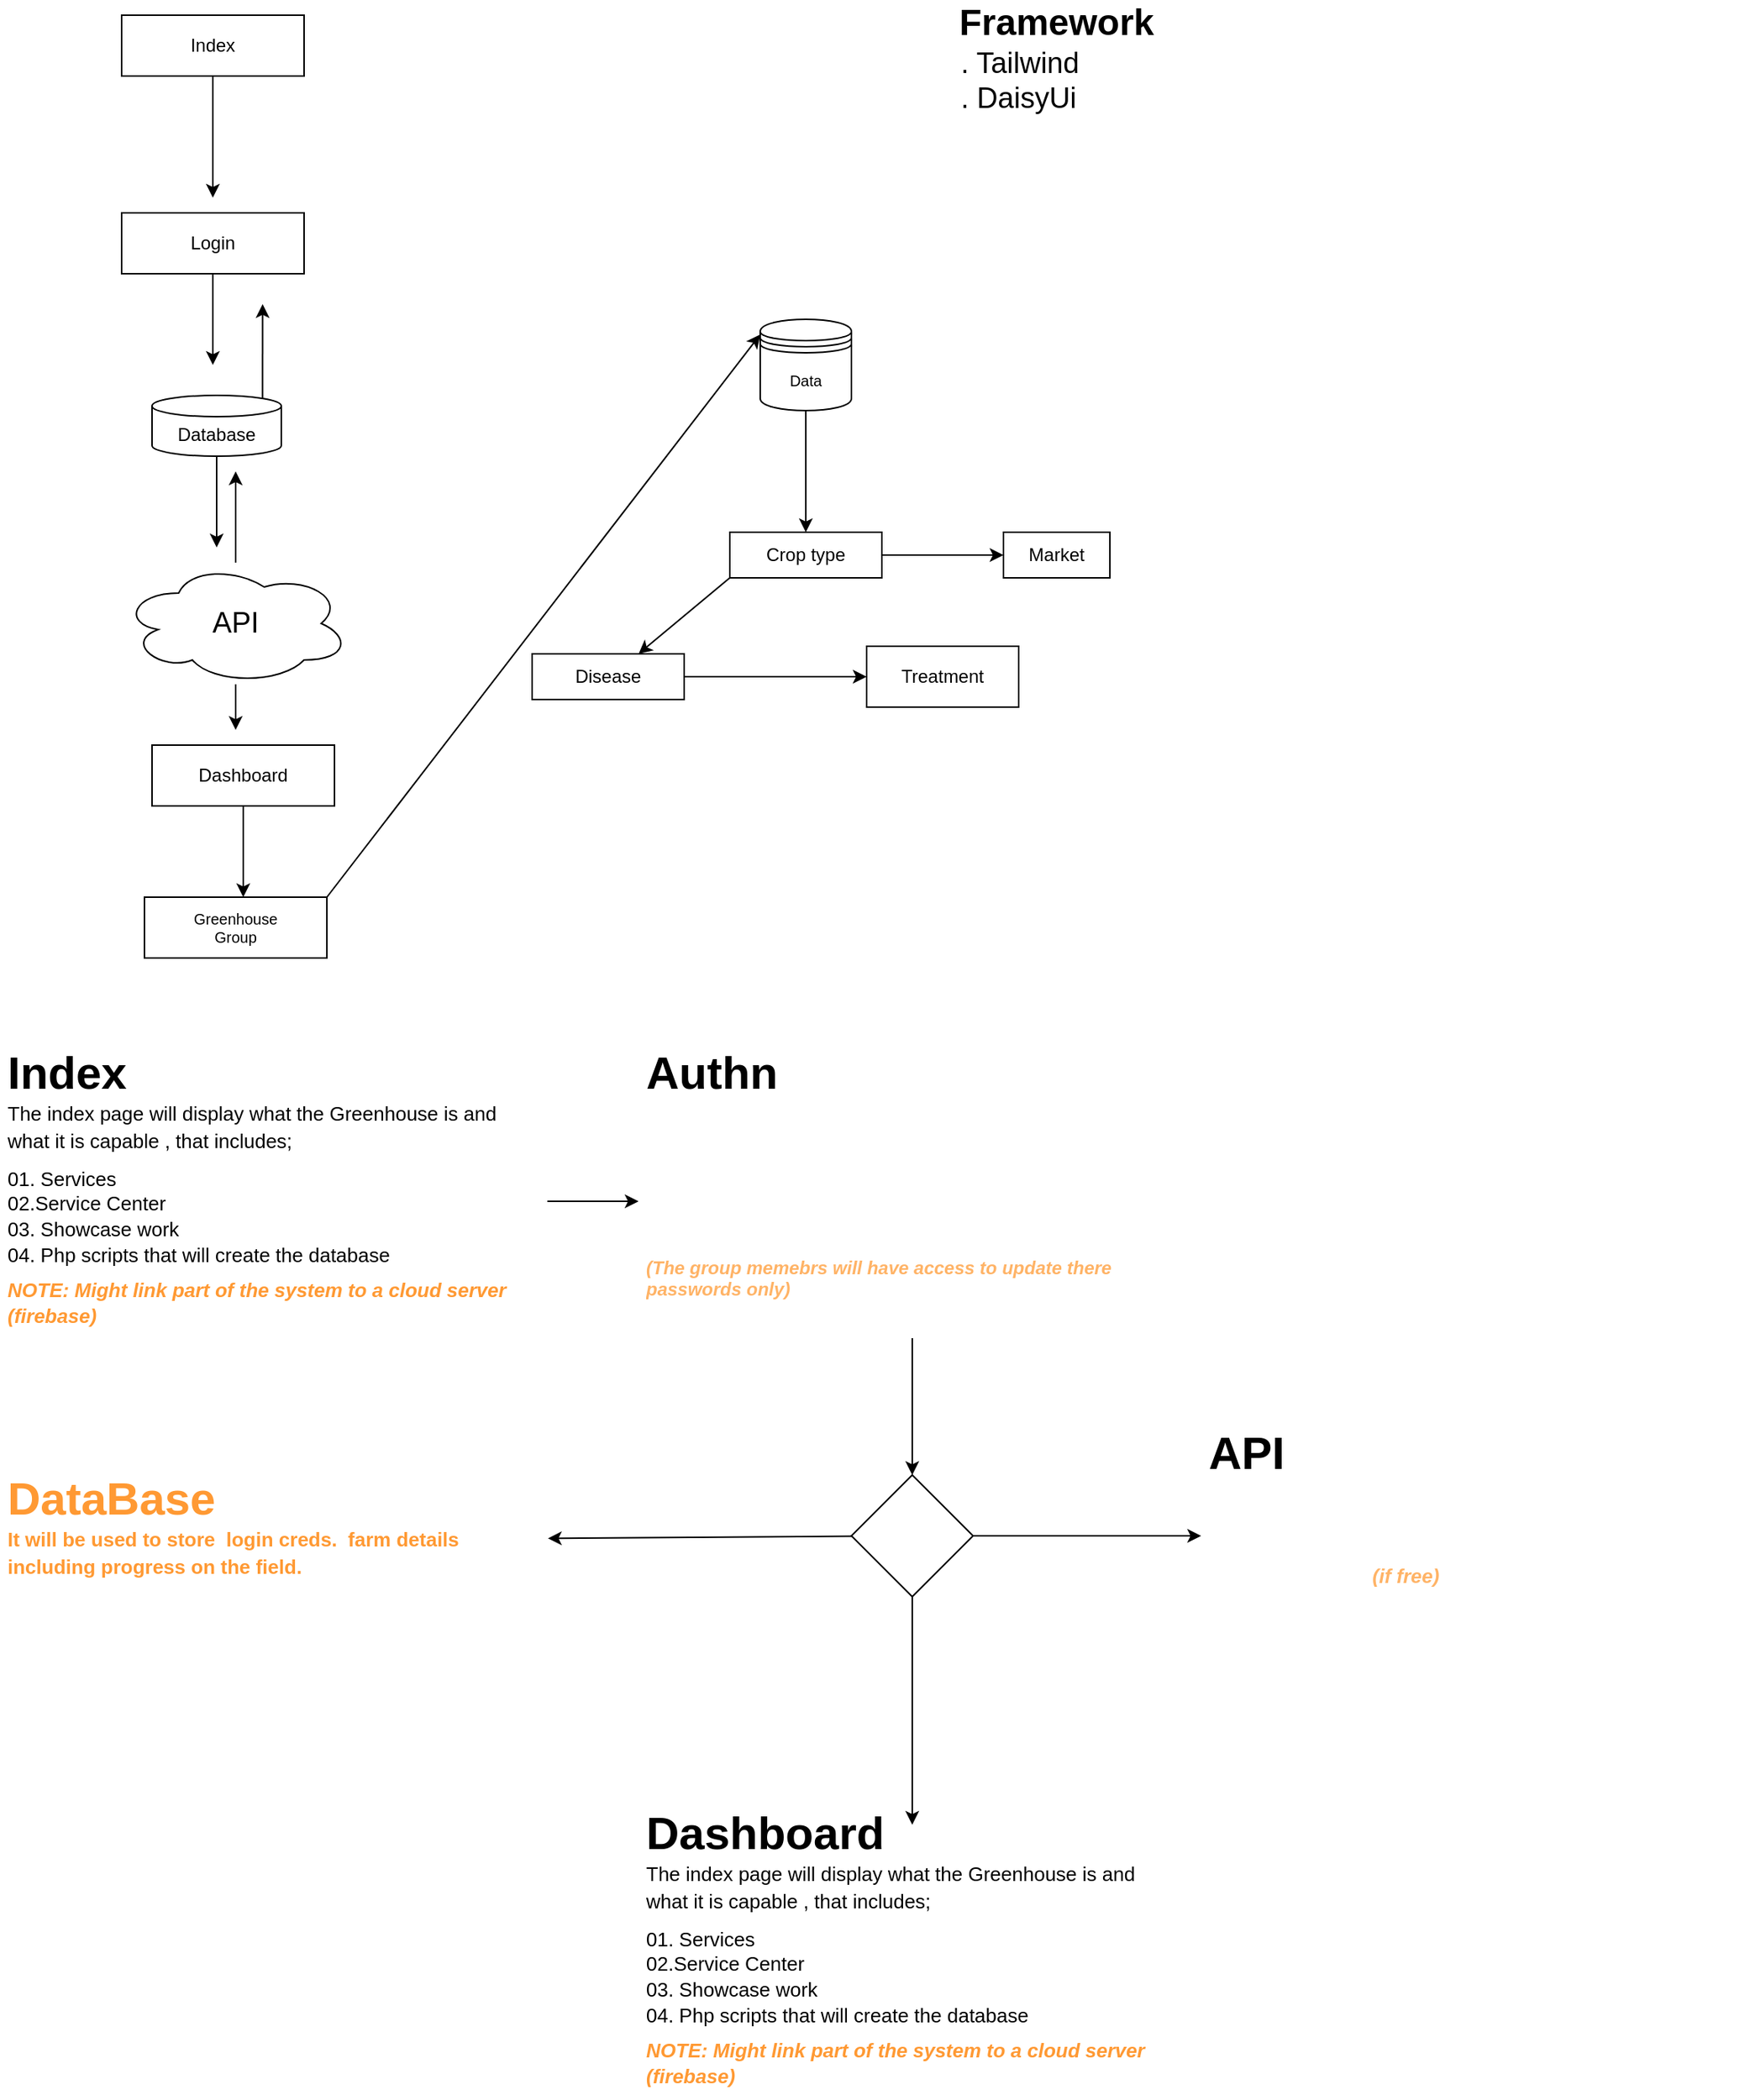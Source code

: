<mxfile>
    <diagram id="ClrrZSHuDguVVyM5EnFx" name="Page-1">
        <mxGraphModel dx="1247" dy="805" grid="1" gridSize="10" guides="1" tooltips="1" connect="1" arrows="1" fold="1" page="1" pageScale="1" pageWidth="850" pageHeight="1100" math="0" shadow="0">
            <root>
                <mxCell id="0"/>
                <mxCell id="1" parent="0"/>
                <mxCell id="42" value="&lt;p style=&quot;line-height: 70%;&quot;&gt;&lt;/p&gt;&lt;h1 style=&quot;line-height: 0%;&quot;&gt;&lt;span style=&quot;background-color: initial;&quot;&gt;&lt;font style=&quot;font-size: 30px;&quot;&gt;Index&lt;/font&gt;&lt;/span&gt;&lt;/h1&gt;&lt;h1 style=&quot;line-height: 140%; font-size: 13px;&quot;&gt;&lt;font style=&quot;font-size: 13px;&quot;&gt;&lt;span style=&quot;background-color: initial; font-weight: normal;&quot;&gt;The index page will display what the Greenhouse is and what it is capable , that includes;&lt;/span&gt;&lt;br&gt;&lt;/font&gt;&lt;/h1&gt;&lt;p style=&quot;line-height: 30%; font-size: 13px;&quot;&gt;&lt;font style=&quot;font-size: 13px;&quot;&gt;01. Services&amp;nbsp;&lt;/font&gt;&lt;/p&gt;&lt;p style=&quot;line-height: 30%; font-size: 13px;&quot;&gt;&lt;font style=&quot;font-size: 13px;&quot;&gt;02.Service Center&lt;/font&gt;&lt;/p&gt;&lt;p style=&quot;line-height: 30%; font-size: 13px;&quot;&gt;&lt;font style=&quot;font-size: 13px;&quot;&gt;03. Showcase work&lt;/font&gt;&lt;/p&gt;&lt;p style=&quot;line-height: 30%; font-size: 13px;&quot;&gt;&lt;font style=&quot;font-size: 13px;&quot;&gt;04. Php scripts that will create the database&lt;/font&gt;&lt;/p&gt;&lt;p style=&quot;line-height: 130%; font-size: 13px;&quot;&gt;&lt;font color=&quot;#ff9933&quot; style=&quot;font-size: 13px;&quot;&gt;&lt;i style=&quot;&quot;&gt;&lt;b&gt;NOTE: Might link part of the system to a cloud server (firebase)&lt;/b&gt;&lt;/i&gt;&lt;/font&gt;&lt;/p&gt;&lt;p&gt;&lt;/p&gt;" style="text;html=1;strokeColor=none;fillColor=none;spacing=5;spacingTop=-20;whiteSpace=wrap;overflow=hidden;rounded=0;" parent="1" vertex="1">
                    <mxGeometry x="30" y="720" width="360" height="180" as="geometry"/>
                </mxCell>
                <mxCell id="12" value="&lt;b&gt;&lt;font style=&quot;font-size: 24px;&quot;&gt;Framework&lt;/font&gt;&lt;/b&gt;" style="text;html=1;strokeColor=none;fillColor=none;align=center;verticalAlign=middle;whiteSpace=wrap;rounded=0;" parent="1" vertex="1">
                    <mxGeometry x="650" y="20" width="150" height="30" as="geometry"/>
                </mxCell>
                <mxCell id="14" value="&lt;font style=&quot;font-size: 19px;&quot;&gt;. Tailwind&lt;br&gt;. DaisyUi&lt;br&gt;&lt;br&gt;&lt;/font&gt;" style="text;html=1;strokeColor=none;fillColor=none;align=left;verticalAlign=middle;whiteSpace=wrap;rounded=0;" parent="1" vertex="1">
                    <mxGeometry x="660" y="70" width="150" height="30" as="geometry"/>
                </mxCell>
                <mxCell id="41" value="" style="group" parent="1" vertex="1" connectable="0">
                    <mxGeometry x="380" y="230" width="380" height="260" as="geometry"/>
                </mxCell>
                <mxCell id="30" value="Data" style="shape=datastore;whiteSpace=wrap;html=1;fontSize=10;" parent="41" vertex="1">
                    <mxGeometry x="150" width="60" height="60" as="geometry"/>
                </mxCell>
                <mxCell id="34" style="edgeStyle=none;html=1;exitX=0;exitY=1;exitDx=0;exitDy=0;fontSize=10;" parent="41" source="33" edge="1">
                    <mxGeometry relative="1" as="geometry">
                        <mxPoint x="70" y="220" as="targetPoint"/>
                    </mxGeometry>
                </mxCell>
                <mxCell id="33" value="Crop type" style="rounded=0;whiteSpace=wrap;html=1;" parent="41" vertex="1">
                    <mxGeometry x="130" y="140" width="100" height="30" as="geometry"/>
                </mxCell>
                <mxCell id="31" style="edgeStyle=none;html=1;fontSize=10;entryX=0.5;entryY=0;entryDx=0;entryDy=0;entryPerimeter=0;" parent="41" source="30" target="33" edge="1">
                    <mxGeometry relative="1" as="geometry">
                        <mxPoint x="455" y="-310" as="targetPoint"/>
                    </mxGeometry>
                </mxCell>
                <mxCell id="35" value="Disease" style="rounded=0;whiteSpace=wrap;html=1;" parent="41" vertex="1">
                    <mxGeometry y="220" width="100" height="30" as="geometry"/>
                </mxCell>
                <mxCell id="36" value="Treatment" style="whiteSpace=wrap;html=1;rounded=0;" parent="41" vertex="1">
                    <mxGeometry x="220" y="215" width="100" height="40" as="geometry"/>
                </mxCell>
                <mxCell id="37" value="" style="edgeStyle=none;html=1;fontSize=10;" parent="41" source="35" target="36" edge="1">
                    <mxGeometry relative="1" as="geometry"/>
                </mxCell>
                <mxCell id="38" value="Market" style="rounded=0;whiteSpace=wrap;html=1;" parent="41" vertex="1">
                    <mxGeometry x="310" y="140" width="70" height="30" as="geometry"/>
                </mxCell>
                <mxCell id="39" value="" style="edgeStyle=none;html=1;fontSize=10;" parent="41" source="33" target="38" edge="1">
                    <mxGeometry relative="1" as="geometry"/>
                </mxCell>
                <mxCell id="44" style="edgeStyle=none;html=1;entryX=0;entryY=0.5;entryDx=0;entryDy=0;fontSize=30;fontColor=#FF9933;" parent="1" source="42" target="43" edge="1">
                    <mxGeometry relative="1" as="geometry"/>
                </mxCell>
                <mxCell id="49" value="" style="edgeStyle=none;html=1;fontSize=30;fontColor=#FFB366;" parent="1" source="43" target="48" edge="1">
                    <mxGeometry relative="1" as="geometry"/>
                </mxCell>
                <mxCell id="43" value="&lt;p style=&quot;line-height: 70%;&quot;&gt;&lt;/p&gt;&lt;h1 style=&quot;line-height: 0%;&quot;&gt;&lt;span style=&quot;font-size: 30px;&quot;&gt;Authn&lt;/span&gt;&lt;/h1&gt;&lt;h1 style=&quot;line-height: 140%; font-size: 13px;&quot;&gt;&lt;font color=&quot;#ffffff&quot;&gt;The system can be use&amp;nbsp; by an individual or a group.&amp;nbsp; As an individual the user will just sign up directly.&amp;nbsp;&lt;/font&gt;&lt;/h1&gt;&lt;div&gt;&lt;font color=&quot;#ffffff&quot;&gt;If the system is being used by a group only the Admin/Group leader will be able to create a group,sign up and add members in that specific group.&amp;nbsp;&lt;/font&gt;&lt;/div&gt;&lt;div&gt;&lt;font color=&quot;#ffffff&quot;&gt;&lt;br&gt;&lt;/font&gt;&lt;/div&gt;&lt;div&gt;&lt;font color=&quot;#ffb366&quot;&gt;&lt;b&gt;&lt;i&gt;(The group memebrs will have access to update there passwords only)&lt;/i&gt;&lt;/b&gt;&amp;nbsp;&lt;/font&gt;&lt;font color=&quot;#ffffff&quot;&gt;&amp;nbsp;&lt;/font&gt;&lt;/div&gt;&lt;div&gt;&lt;font color=&quot;#ffffff&quot;&gt;&lt;br&gt;&lt;/font&gt;&lt;/div&gt;&lt;p&gt;&lt;/p&gt;" style="text;html=1;strokeColor=none;fillColor=none;spacing=5;spacingTop=-20;whiteSpace=wrap;overflow=hidden;rounded=0;" parent="1" vertex="1">
                    <mxGeometry x="450" y="720" width="360" height="180" as="geometry"/>
                </mxCell>
                <mxCell id="45" value="" style="group" parent="1" vertex="1" connectable="0">
                    <mxGeometry x="110" y="30" width="150" height="620" as="geometry"/>
                </mxCell>
                <mxCell id="5" style="edgeStyle=none;html=1;" parent="45" source="4" edge="1">
                    <mxGeometry relative="1" as="geometry">
                        <mxPoint x="60" y="120" as="targetPoint"/>
                    </mxGeometry>
                </mxCell>
                <mxCell id="4" value="Index" style="rounded=0;whiteSpace=wrap;html=1;" parent="45" vertex="1">
                    <mxGeometry width="120" height="40" as="geometry"/>
                </mxCell>
                <mxCell id="8" style="edgeStyle=none;html=1;" parent="45" source="6" edge="1">
                    <mxGeometry relative="1" as="geometry">
                        <mxPoint x="60" y="230" as="targetPoint"/>
                    </mxGeometry>
                </mxCell>
                <mxCell id="6" value="Login" style="rounded=0;whiteSpace=wrap;html=1;" parent="45" vertex="1">
                    <mxGeometry y="130" width="120" height="40" as="geometry"/>
                </mxCell>
                <mxCell id="17" style="edgeStyle=none;html=1;fontSize=19;" parent="45" source="7" edge="1">
                    <mxGeometry relative="1" as="geometry">
                        <mxPoint x="62.5" y="350" as="targetPoint"/>
                    </mxGeometry>
                </mxCell>
                <mxCell id="26" style="edgeStyle=none;html=1;exitX=0.855;exitY=0;exitDx=0;exitDy=2.03;exitPerimeter=0;fontSize=10;" parent="45" source="7" edge="1">
                    <mxGeometry relative="1" as="geometry">
                        <mxPoint x="92.737" y="190" as="targetPoint"/>
                    </mxGeometry>
                </mxCell>
                <mxCell id="7" value="Database" style="shape=cylinder3;whiteSpace=wrap;html=1;boundedLbl=1;backgroundOutline=1;size=7;" parent="45" vertex="1">
                    <mxGeometry x="20" y="250" width="85" height="40" as="geometry"/>
                </mxCell>
                <mxCell id="18" style="edgeStyle=none;html=1;fontSize=19;" parent="45" source="16" edge="1">
                    <mxGeometry relative="1" as="geometry">
                        <mxPoint x="75" y="300" as="targetPoint"/>
                    </mxGeometry>
                </mxCell>
                <mxCell id="20" style="edgeStyle=none;html=1;fontSize=19;" parent="45" source="16" edge="1">
                    <mxGeometry relative="1" as="geometry">
                        <mxPoint x="75" y="470" as="targetPoint"/>
                    </mxGeometry>
                </mxCell>
                <mxCell id="16" value="API" style="ellipse;shape=cloud;whiteSpace=wrap;html=1;fontSize=19;" parent="45" vertex="1">
                    <mxGeometry y="360" width="150" height="80" as="geometry"/>
                </mxCell>
                <mxCell id="19" value="Dashboard" style="rounded=0;whiteSpace=wrap;html=1;" parent="45" vertex="1">
                    <mxGeometry x="20" y="480" width="120" height="40" as="geometry"/>
                </mxCell>
                <mxCell id="27" value="Greenhouse&lt;br&gt;Group" style="rounded=0;whiteSpace=wrap;html=1;fontSize=10;" parent="45" vertex="1">
                    <mxGeometry x="15" y="580" width="120" height="40" as="geometry"/>
                </mxCell>
                <mxCell id="28" style="edgeStyle=none;html=1;fontSize=10;entryX=0;entryY=0.167;entryDx=0;entryDy=0;entryPerimeter=0;exitX=1;exitY=0;exitDx=0;exitDy=0;" parent="1" source="27" target="30" edge="1">
                    <mxGeometry relative="1" as="geometry">
                        <mxPoint x="350" y="260" as="targetPoint"/>
                    </mxGeometry>
                </mxCell>
                <mxCell id="46" style="edgeStyle=none;html=1;fontSize=30;fontColor=#FFB366;" parent="1" source="19" edge="1">
                    <mxGeometry relative="1" as="geometry">
                        <mxPoint x="190" y="610" as="targetPoint"/>
                    </mxGeometry>
                </mxCell>
                <mxCell id="47" value="&lt;p style=&quot;line-height: 70%;&quot;&gt;&lt;/p&gt;&lt;h1 style=&quot;line-height: 0%;&quot;&gt;&lt;span style=&quot;font-size: 30px;&quot;&gt;&lt;font color=&quot;#ff9933&quot;&gt;DataBase&lt;/font&gt;&lt;/span&gt;&lt;/h1&gt;&lt;h1 style=&quot;line-height: 140%; font-size: 13px;&quot;&gt;&lt;font color=&quot;#ff9933&quot;&gt;It will be used to store&amp;nbsp; login creds.&amp;nbsp; farm details including progress on the field.&lt;/font&gt;&lt;/h1&gt;&lt;p&gt;&lt;/p&gt;" style="text;html=1;strokeColor=none;fillColor=none;spacing=5;spacingTop=-20;whiteSpace=wrap;overflow=hidden;rounded=0;" parent="1" vertex="1">
                    <mxGeometry x="30" y="1000" width="360" height="80" as="geometry"/>
                </mxCell>
                <mxCell id="50" style="edgeStyle=none;html=1;entryX=1.001;entryY=0.396;entryDx=0;entryDy=0;entryPerimeter=0;fontSize=30;fontColor=#FFB366;" parent="1" source="48" target="47" edge="1">
                    <mxGeometry relative="1" as="geometry"/>
                </mxCell>
                <mxCell id="52" value="" style="edgeStyle=none;html=1;fontSize=30;fontColor=#FF9933;" parent="1" source="48" target="54" edge="1">
                    <mxGeometry relative="1" as="geometry">
                        <mxPoint x="850" y="1033.056" as="targetPoint"/>
                    </mxGeometry>
                </mxCell>
                <mxCell id="55" style="edgeStyle=none;html=1;fontSize=28;fontColor=#FFFFFF;" parent="1" source="48" target="56" edge="1">
                    <mxGeometry relative="1" as="geometry">
                        <mxPoint x="630.0" y="1220" as="targetPoint"/>
                    </mxGeometry>
                </mxCell>
                <mxCell id="48" value="" style="rhombus;whiteSpace=wrap;html=1;fontSize=30;fontColor=#FFB366;" parent="1" vertex="1">
                    <mxGeometry x="590" y="990" width="80" height="80" as="geometry"/>
                </mxCell>
                <mxCell id="54" value="&lt;p style=&quot;line-height: 70%;&quot;&gt;&lt;/p&gt;&lt;h1 style=&quot;line-height: 0%;&quot;&gt;&lt;span style=&quot;font-size: 30px;&quot;&gt;API&lt;/span&gt;&lt;/h1&gt;&lt;h1 style=&quot;line-height: 140%; font-size: 13px;&quot;&gt;&lt;font color=&quot;#ffffff&quot;&gt;Will be use used to prodive data as listed below;&lt;/font&gt;&lt;/h1&gt;&lt;h1 style=&quot;line-height: 140%; font-size: 13px;&quot;&gt;&lt;font color=&quot;#ffffff&quot;&gt;01.&amp;nbsp; Weather&lt;/font&gt;&lt;/h1&gt;&lt;h1 style=&quot;line-height: 140%; font-size: 13px;&quot;&gt;&lt;font color=&quot;#ffffff&quot;&gt;02.&amp;nbsp; Geo location &lt;/font&gt;&lt;font color=&quot;#ffb366&quot;&gt;&lt;i&gt;(if free)&lt;/i&gt;&lt;/font&gt;&lt;/h1&gt;&lt;div&gt;&lt;i style=&quot;&quot;&gt;&lt;font color=&quot;#ffffff&quot;&gt;03.&amp;nbsp; Login/Sign up&lt;/font&gt;&lt;/i&gt;&lt;/div&gt;&lt;p&gt;&lt;/p&gt;" style="text;html=1;strokeColor=none;fillColor=none;spacing=5;spacingTop=-20;whiteSpace=wrap;overflow=hidden;rounded=0;" parent="1" vertex="1">
                    <mxGeometry x="820" y="970" width="360" height="120" as="geometry"/>
                </mxCell>
                <mxCell id="56" value="&lt;p style=&quot;line-height: 70%;&quot;&gt;&lt;/p&gt;&lt;h1 style=&quot;line-height: 0%;&quot;&gt;&lt;span style=&quot;font-size: 30px;&quot;&gt;Dashboard&lt;/span&gt;&lt;/h1&gt;&lt;h1 style=&quot;line-height: 140%; font-size: 13px;&quot;&gt;&lt;font style=&quot;font-size: 13px;&quot;&gt;&lt;span style=&quot;background-color: initial; font-weight: normal;&quot;&gt;The index page will display what the Greenhouse is and what it is capable , that includes;&lt;/span&gt;&lt;br&gt;&lt;/font&gt;&lt;/h1&gt;&lt;p style=&quot;line-height: 30%; font-size: 13px;&quot;&gt;&lt;font style=&quot;font-size: 13px;&quot;&gt;01. Services&amp;nbsp;&lt;/font&gt;&lt;/p&gt;&lt;p style=&quot;line-height: 30%; font-size: 13px;&quot;&gt;&lt;font style=&quot;font-size: 13px;&quot;&gt;02.Service Center&lt;/font&gt;&lt;/p&gt;&lt;p style=&quot;line-height: 30%; font-size: 13px;&quot;&gt;&lt;font style=&quot;font-size: 13px;&quot;&gt;03. Showcase work&lt;/font&gt;&lt;/p&gt;&lt;p style=&quot;line-height: 30%; font-size: 13px;&quot;&gt;&lt;font style=&quot;font-size: 13px;&quot;&gt;04. Php scripts that will create the database&lt;/font&gt;&lt;/p&gt;&lt;p style=&quot;line-height: 130%; font-size: 13px;&quot;&gt;&lt;font color=&quot;#ff9933&quot; style=&quot;font-size: 13px;&quot;&gt;&lt;i style=&quot;&quot;&gt;&lt;b&gt;NOTE: Might link part of the system to a cloud server (firebase)&lt;/b&gt;&lt;/i&gt;&lt;/font&gt;&lt;/p&gt;&lt;p&gt;&lt;/p&gt;" style="text;html=1;strokeColor=none;fillColor=none;spacing=5;spacingTop=-20;whiteSpace=wrap;overflow=hidden;rounded=0;" parent="1" vertex="1">
                    <mxGeometry x="450" y="1220" width="360" height="180" as="geometry"/>
                </mxCell>
            </root>
        </mxGraphModel>
    </diagram>
</mxfile>